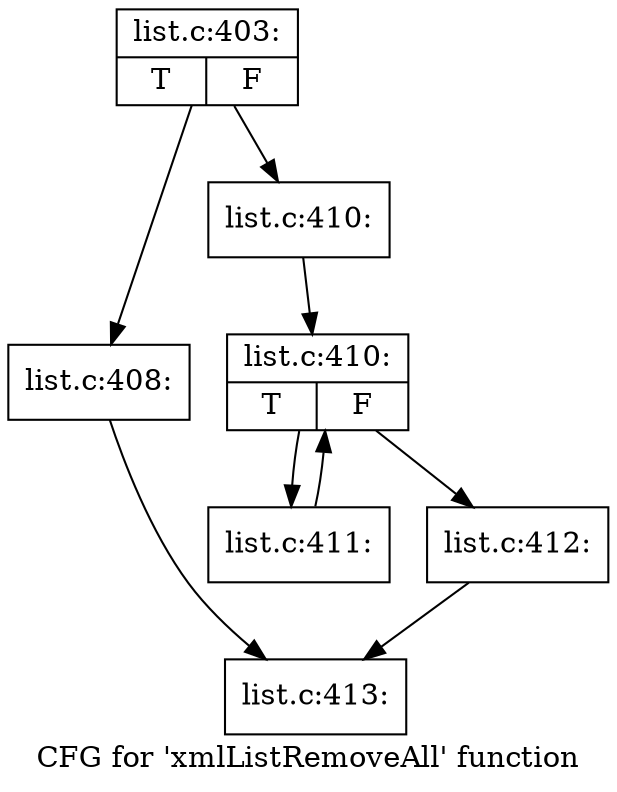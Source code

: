 digraph "CFG for 'xmlListRemoveAll' function" {
	label="CFG for 'xmlListRemoveAll' function";

	Node0x5244110 [shape=record,label="{list.c:403:|{<s0>T|<s1>F}}"];
	Node0x5244110 -> Node0x52440c0;
	Node0x5244110 -> Node0x5237220;
	Node0x52440c0 [shape=record,label="{list.c:408:}"];
	Node0x52440c0 -> Node0x5244190;
	Node0x5237220 [shape=record,label="{list.c:410:}"];
	Node0x5237220 -> Node0x5237640;
	Node0x5237640 [shape=record,label="{list.c:410:|{<s0>T|<s1>F}}"];
	Node0x5237640 -> Node0x5237aa0;
	Node0x5237640 -> Node0x5237860;
	Node0x5237aa0 [shape=record,label="{list.c:411:}"];
	Node0x5237aa0 -> Node0x5237640;
	Node0x5237860 [shape=record,label="{list.c:412:}"];
	Node0x5237860 -> Node0x5244190;
	Node0x5244190 [shape=record,label="{list.c:413:}"];
}
